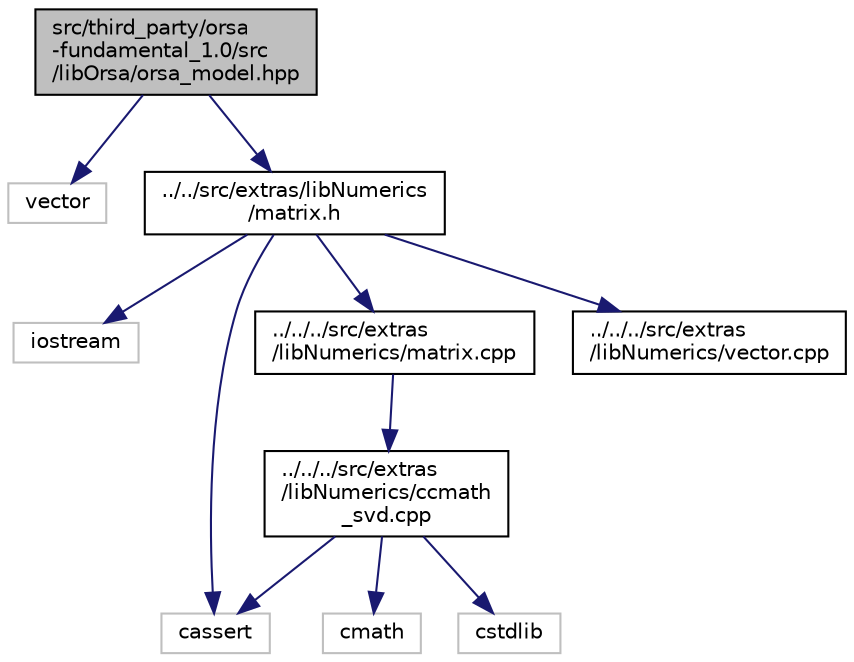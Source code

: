 digraph "src/third_party/orsa-fundamental_1.0/src/libOrsa/orsa_model.hpp"
{
  edge [fontname="Helvetica",fontsize="10",labelfontname="Helvetica",labelfontsize="10"];
  node [fontname="Helvetica",fontsize="10",shape=record];
  Node1 [label="src/third_party/orsa\l-fundamental_1.0/src\l/libOrsa/orsa_model.hpp",height=0.2,width=0.4,color="black", fillcolor="grey75", style="filled", fontcolor="black"];
  Node1 -> Node2 [color="midnightblue",fontsize="10",style="solid"];
  Node2 [label="vector",height=0.2,width=0.4,color="grey75", fillcolor="white", style="filled"];
  Node1 -> Node3 [color="midnightblue",fontsize="10",style="solid"];
  Node3 [label="../../src/extras/libNumerics\l/matrix.h",height=0.2,width=0.4,color="black", fillcolor="white", style="filled",URL="$extras_2libNumerics_2matrix_8h.html"];
  Node3 -> Node4 [color="midnightblue",fontsize="10",style="solid"];
  Node4 [label="iostream",height=0.2,width=0.4,color="grey75", fillcolor="white", style="filled"];
  Node3 -> Node5 [color="midnightblue",fontsize="10",style="solid"];
  Node5 [label="cassert",height=0.2,width=0.4,color="grey75", fillcolor="white", style="filled"];
  Node3 -> Node6 [color="midnightblue",fontsize="10",style="solid"];
  Node6 [label="../../../src/extras\l/libNumerics/matrix.cpp",height=0.2,width=0.4,color="black", fillcolor="white", style="filled",URL="$extras_2libNumerics_2matrix_8cpp.html"];
  Node6 -> Node7 [color="midnightblue",fontsize="10",style="solid"];
  Node7 [label="../../../src/extras\l/libNumerics/ccmath\l_svd.cpp",height=0.2,width=0.4,color="black", fillcolor="white", style="filled",URL="$extras_2libNumerics_2ccmath__svd_8cpp.html"];
  Node7 -> Node8 [color="midnightblue",fontsize="10",style="solid"];
  Node8 [label="cmath",height=0.2,width=0.4,color="grey75", fillcolor="white", style="filled"];
  Node7 -> Node9 [color="midnightblue",fontsize="10",style="solid"];
  Node9 [label="cstdlib",height=0.2,width=0.4,color="grey75", fillcolor="white", style="filled"];
  Node7 -> Node5 [color="midnightblue",fontsize="10",style="solid"];
  Node3 -> Node10 [color="midnightblue",fontsize="10",style="solid"];
  Node10 [label="../../../src/extras\l/libNumerics/vector.cpp",height=0.2,width=0.4,color="black", fillcolor="white", style="filled",URL="$extras_2libNumerics_2vector_8cpp.html"];
}
